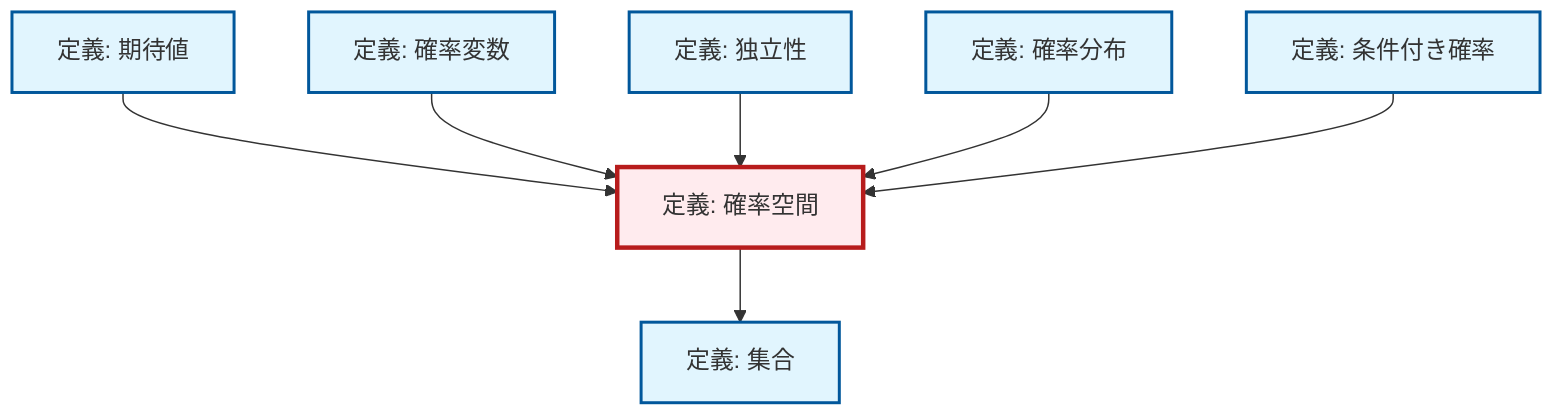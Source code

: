 graph TD
    classDef definition fill:#e1f5fe,stroke:#01579b,stroke-width:2px
    classDef theorem fill:#f3e5f5,stroke:#4a148c,stroke-width:2px
    classDef axiom fill:#fff3e0,stroke:#e65100,stroke-width:2px
    classDef example fill:#e8f5e9,stroke:#1b5e20,stroke-width:2px
    classDef current fill:#ffebee,stroke:#b71c1c,stroke-width:3px
    def-probability-distribution["定義: 確率分布"]:::definition
    def-random-variable["定義: 確率変数"]:::definition
    def-conditional-probability["定義: 条件付き確率"]:::definition
    def-independence["定義: 独立性"]:::definition
    def-set["定義: 集合"]:::definition
    def-expectation["定義: 期待値"]:::definition
    def-probability-space["定義: 確率空間"]:::definition
    def-expectation --> def-probability-space
    def-random-variable --> def-probability-space
    def-independence --> def-probability-space
    def-probability-space --> def-set
    def-probability-distribution --> def-probability-space
    def-conditional-probability --> def-probability-space
    class def-probability-space current